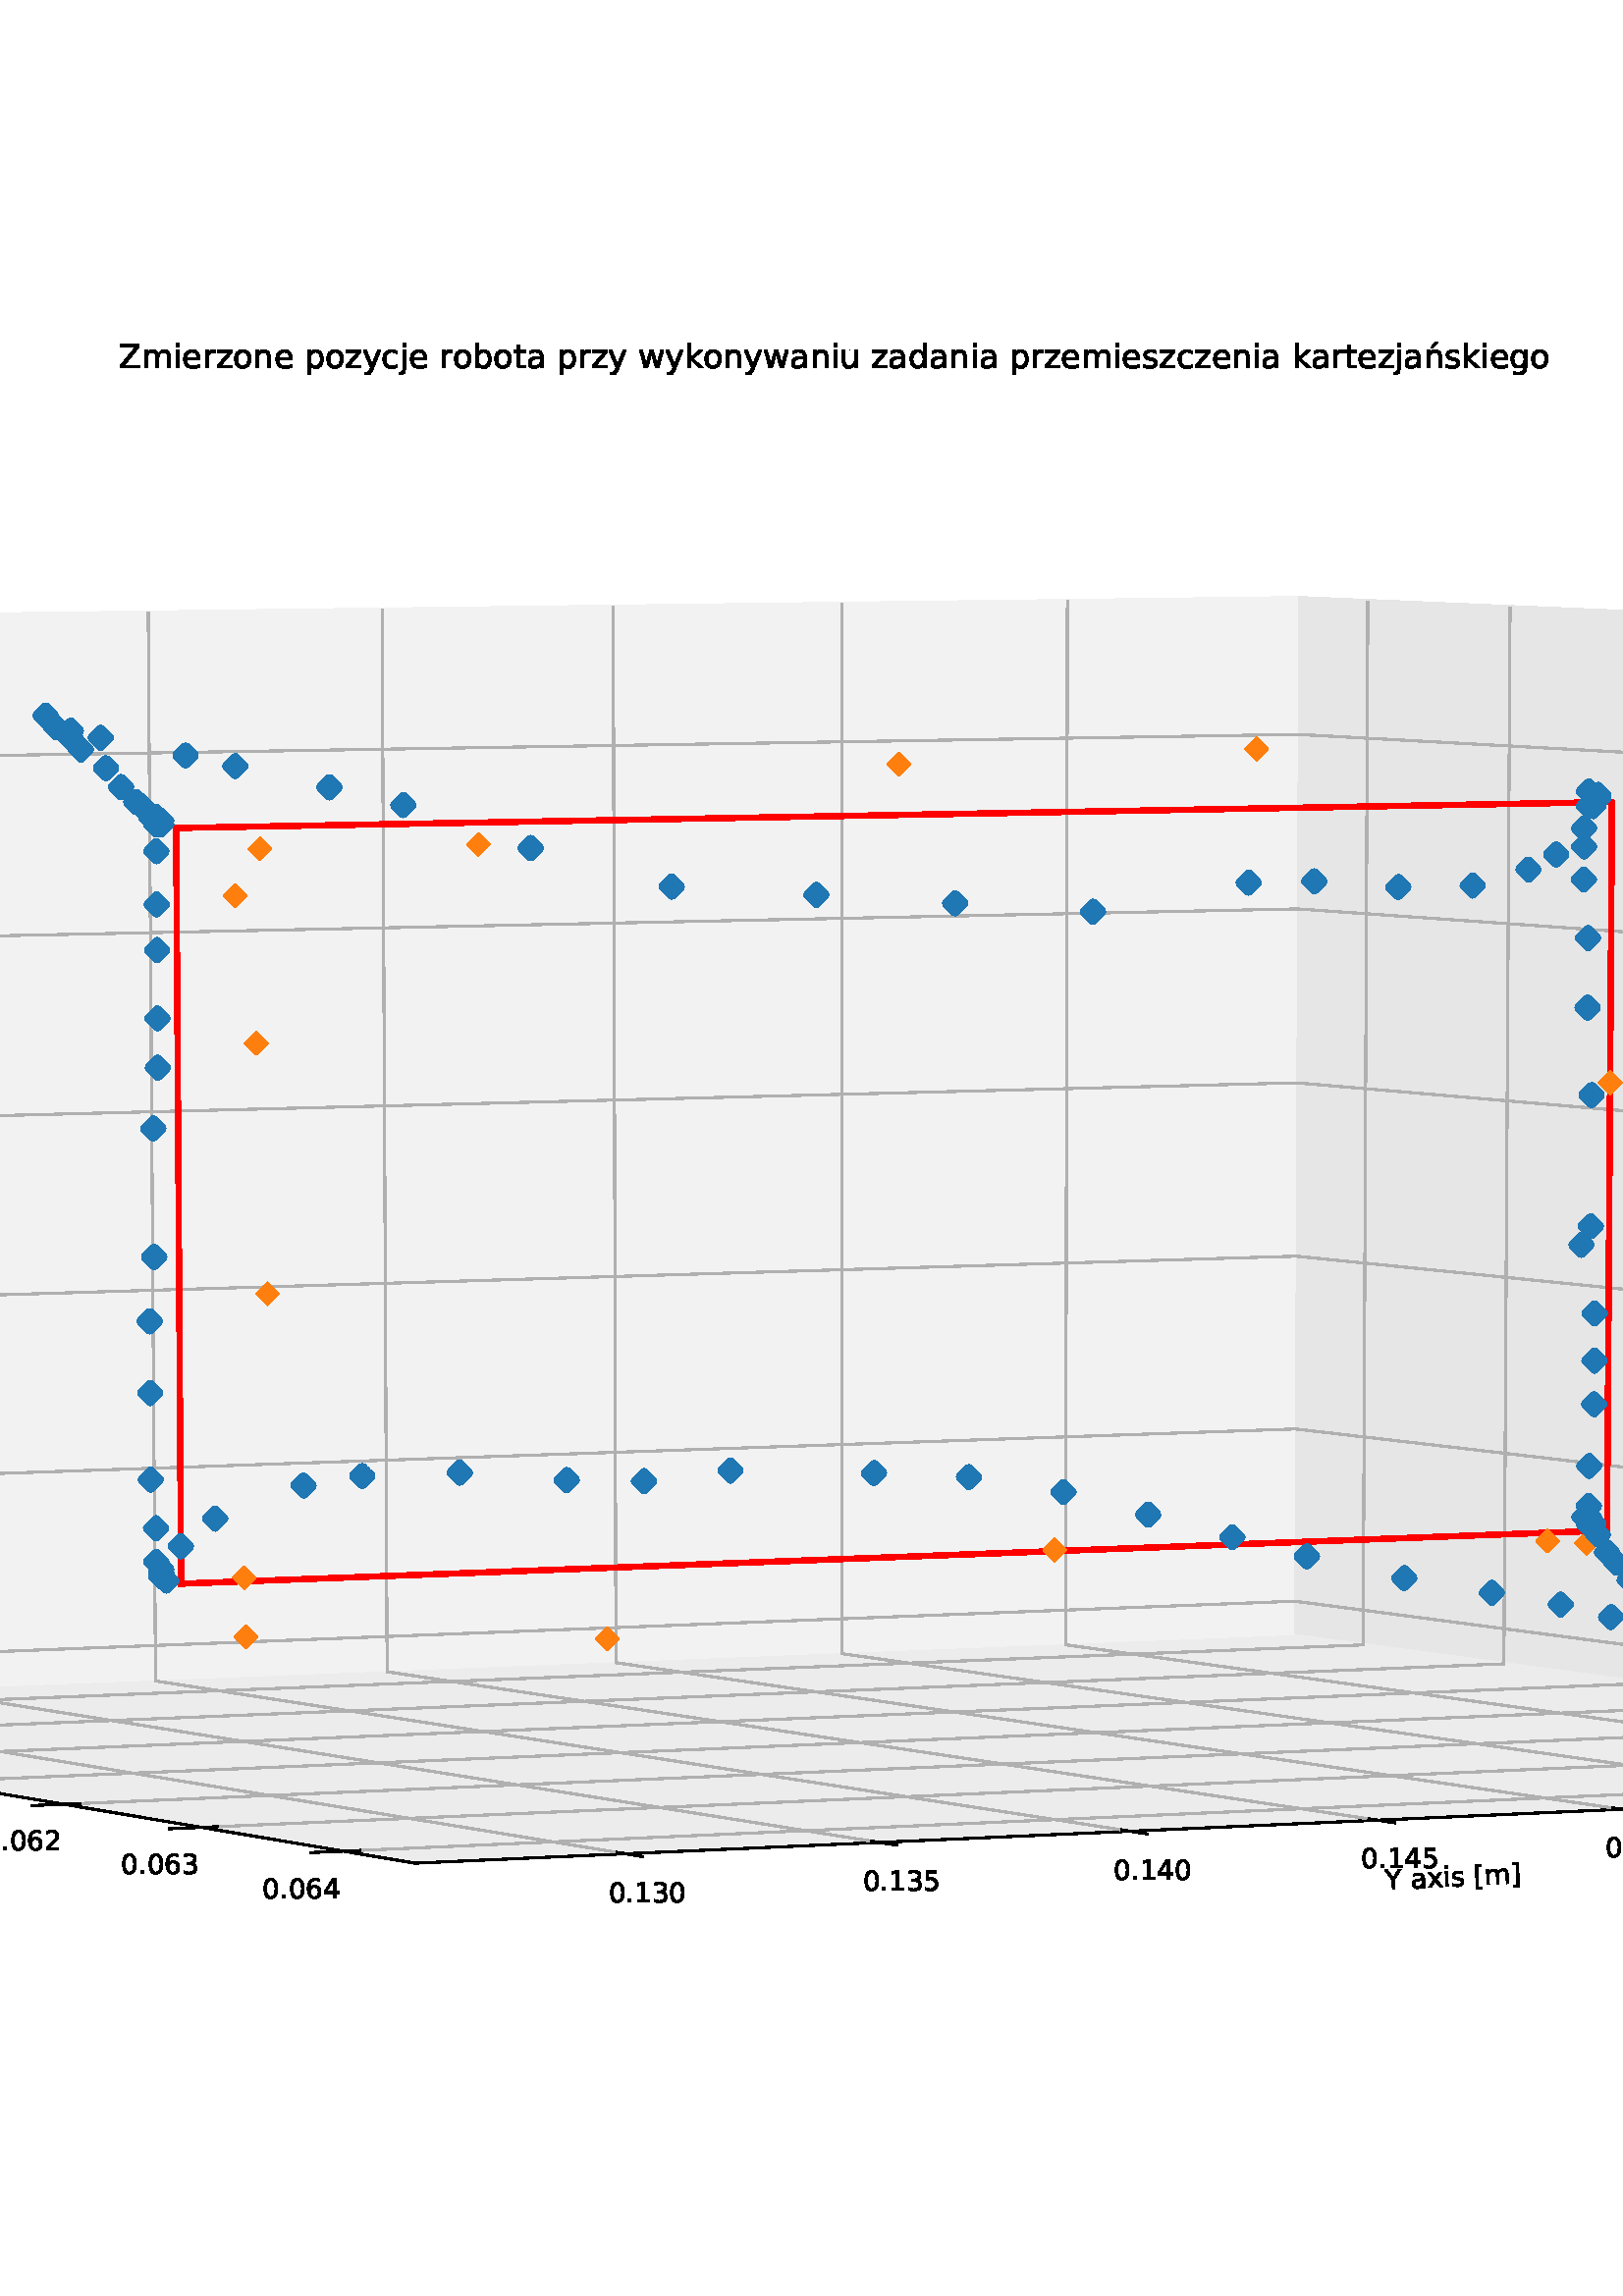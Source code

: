 %!PS-Adobe-3.0 EPSF-3.0
%%Orientation: portrait
%%BoundingBox: -385.2 32.76 997.2 759.24
%%EndComments
%%BeginProlog
/mpldict 8 dict def
mpldict begin
/m { moveto } bind def
/l { lineto } bind def
/r { rlineto } bind def
/c { curveto } bind def
/cl { closepath } bind def
/box {
m
1 index 0 r
0 exch r
neg 0 r
cl
} bind def
/clipbox {
box
clip
newpath
} bind def
%!PS-Adobe-3.0 Resource-Font
%%Copyright: Copyright (c) 2003 by Bitstream, Inc. All Rights Reserved. Copyright (c) 2006 by Tavmjong Bah. All Rights Reserved. DejaVu changes are in public domain 
25 dict begin
/_d{bind def}bind def
/_m{moveto}_d
/_l{lineto}_d
/_cl{closepath eofill}_d
/_c{curveto}_d
/_sc{7 -1 roll{setcachedevice}{pop pop pop pop pop pop}ifelse}_d
/_e{exec}_d
/FontName /DejaVuSans def
/PaintType 0 def
/FontMatrix[.001 0 0 .001 0 0]def
/FontBBox[-1021 -463 1793 1232]def
/FontType 3 def
/Encoding [ /space /period /zero /one /two /three /four /five /six /eight /nine /G /R /X /Y /Z /bracketleft /bracketright /a /b /c /d /e /g /i /j /k /l /m /n /o /p /r /s /t /u /w /x /y /z /acute /nacute ] def
/FontInfo 10 dict dup begin
/FamilyName (DejaVu Sans) def
/FullName (DejaVu Sans) def
/Notice (Copyright (c) 2003 by Bitstream, Inc. All Rights Reserved. Copyright (c) 2006 by Tavmjong Bah. All Rights Reserved. DejaVu changes are in public domain ) def
/Weight (Book) def
/Version (Version 2.35) def
/ItalicAngle 0.0 def
/isFixedPitch false def
/UnderlinePosition -130 def
/UnderlineThickness 90 def
end readonly def
/CharStrings 43 dict dup begin
/.notdef 0 def
/space{318 0 0 0 0 0 _sc
}_d
/period{318 0 107 0 210 124 _sc
107 124 _m
210 124 _l
210 0 _l
107 0 _l
107 124 _l
_cl}_d
/zero{636 0 66 -13 570 742 _sc
318 664 _m
267 664 229 639 203 589 _c
177 539 165 464 165 364 _c
165 264 177 189 203 139 _c
229 89 267 64 318 64 _c
369 64 407 89 433 139 _c
458 189 471 264 471 364 _c
471 464 458 539 433 589 _c
407 639 369 664 318 664 _c
318 742 _m
399 742 461 709 505 645 _c
548 580 570 486 570 364 _c
570 241 548 147 505 83 _c
461 19 399 -13 318 -13 _c
236 -13 173 19 130 83 _c
87 147 66 241 66 364 _c
66 486 87 580 130 645 _c
173 709 236 742 318 742 _c
_cl}_d
/one{636 0 110 0 544 729 _sc
124 83 _m
285 83 _l
285 639 _l
110 604 _l
110 694 _l
284 729 _l
383 729 _l
383 83 _l
544 83 _l
544 0 _l
124 0 _l
124 83 _l
_cl}_d
/two{{636 0 73 0 536 742 _sc
192 83 _m
536 83 _l
536 0 _l
73 0 _l
73 83 _l
110 121 161 173 226 239 _c
290 304 331 346 348 365 _c
380 400 402 430 414 455 _c
426 479 433 504 433 528 _c
433 566 419 598 392 622 _c
365 646 330 659 286 659 _c
255 659 222 653 188 643 _c
154 632 117 616 78 594 _c
78 694 _l
118 710 155 722 189 730 _c
223 738 255 742 284 742 _c
}_e{359 742 419 723 464 685 _c
509 647 532 597 532 534 _c
532 504 526 475 515 449 _c
504 422 484 390 454 354 _c
446 344 420 317 376 272 _c
332 227 271 164 192 83 _c
_cl}_e}_d
/three{{636 0 76 -13 556 742 _sc
406 393 _m
453 383 490 362 516 330 _c
542 298 556 258 556 212 _c
556 140 531 84 482 45 _c
432 6 362 -13 271 -13 _c
240 -13 208 -10 176 -4 _c
144 1 110 10 76 22 _c
76 117 _l
103 101 133 89 166 81 _c
198 73 232 69 268 69 _c
330 69 377 81 409 105 _c
441 129 458 165 458 212 _c
458 254 443 288 413 312 _c
383 336 341 349 287 349 _c
}_e{202 349 _l
202 430 _l
291 430 _l
339 430 376 439 402 459 _c
428 478 441 506 441 543 _c
441 580 427 609 401 629 _c
374 649 336 659 287 659 _c
260 659 231 656 200 650 _c
169 644 135 635 98 623 _c
98 711 _l
135 721 170 729 203 734 _c
235 739 266 742 296 742 _c
370 742 429 725 473 691 _c
517 657 539 611 539 553 _c
539 513 527 479 504 451 _c
481 423 448 403 406 393 _c
_cl}_e}_d
/four{636 0 49 0 580 729 _sc
378 643 _m
129 254 _l
378 254 _l
378 643 _l
352 729 _m
476 729 _l
476 254 _l
580 254 _l
580 172 _l
476 172 _l
476 0 _l
378 0 _l
378 172 _l
49 172 _l
49 267 _l
352 729 _l
_cl}_d
/five{{636 0 77 -13 549 729 _sc
108 729 _m
495 729 _l
495 646 _l
198 646 _l
198 467 _l
212 472 227 476 241 478 _c
255 480 270 482 284 482 _c
365 482 429 459 477 415 _c
525 370 549 310 549 234 _c
549 155 524 94 475 51 _c
426 8 357 -13 269 -13 _c
238 -13 207 -10 175 -6 _c
143 -1 111 6 77 17 _c
77 116 _l
106 100 136 88 168 80 _c
199 72 232 69 267 69 _c
}_e{323 69 368 83 401 113 _c
433 143 450 183 450 234 _c
450 284 433 324 401 354 _c
368 384 323 399 267 399 _c
241 399 214 396 188 390 _c
162 384 135 375 108 363 _c
108 729 _l
_cl}_e}_d
/six{{636 0 70 -13 573 742 _sc
330 404 _m
286 404 251 388 225 358 _c
199 328 186 286 186 234 _c
186 181 199 139 225 109 _c
251 79 286 64 330 64 _c
374 64 409 79 435 109 _c
461 139 474 181 474 234 _c
474 286 461 328 435 358 _c
409 388 374 404 330 404 _c
526 713 _m
526 623 _l
501 635 476 644 451 650 _c
425 656 400 659 376 659 _c
310 659 260 637 226 593 _c
}_e{192 549 172 482 168 394 _c
187 422 211 444 240 459 _c
269 474 301 482 336 482 _c
409 482 467 459 509 415 _c
551 371 573 310 573 234 _c
573 159 550 99 506 54 _c
462 9 403 -13 330 -13 _c
246 -13 181 19 137 83 _c
92 147 70 241 70 364 _c
70 479 97 571 152 639 _c
206 707 280 742 372 742 _c
396 742 421 739 447 735 _c
472 730 498 723 526 713 _c
_cl}_e}_d
/eight{{636 0 68 -13 568 742 _sc
318 346 _m
271 346 234 333 207 308 _c
180 283 167 249 167 205 _c
167 161 180 126 207 101 _c
234 76 271 64 318 64 _c
364 64 401 76 428 102 _c
455 127 469 161 469 205 _c
469 249 455 283 429 308 _c
402 333 365 346 318 346 _c
219 388 _m
177 398 144 418 120 447 _c
96 476 85 511 85 553 _c
85 611 105 657 147 691 _c
188 725 245 742 318 742 _c
}_e{390 742 447 725 489 691 _c
530 657 551 611 551 553 _c
551 511 539 476 515 447 _c
491 418 459 398 417 388 _c
464 377 501 355 528 323 _c
554 291 568 251 568 205 _c
568 134 546 80 503 43 _c
459 5 398 -13 318 -13 _c
237 -13 175 5 132 43 _c
89 80 68 134 68 205 _c
68 251 81 291 108 323 _c
134 355 171 377 219 388 _c
183 544 _m
183 506 194 476 218 455 _c
}_e{242 434 275 424 318 424 _c
360 424 393 434 417 455 _c
441 476 453 506 453 544 _c
453 582 441 611 417 632 _c
393 653 360 664 318 664 _c
275 664 242 653 218 632 _c
194 611 183 582 183 544 _c
_cl}_e}_d
/nine{{636 0 63 -13 566 742 _sc
110 15 _m
110 105 _l
134 93 159 84 185 78 _c
210 72 235 69 260 69 _c
324 69 374 90 408 134 _c
442 178 462 244 468 334 _c
448 306 424 284 396 269 _c
367 254 335 247 300 247 _c
226 247 168 269 126 313 _c
84 357 63 417 63 494 _c
63 568 85 628 129 674 _c
173 719 232 742 306 742 _c
390 742 455 709 499 645 _c
543 580 566 486 566 364 _c
}_e{566 248 538 157 484 89 _c
429 21 356 -13 264 -13 _c
239 -13 214 -10 189 -6 _c
163 -2 137 5 110 15 _c
306 324 _m
350 324 385 339 411 369 _c
437 399 450 441 450 494 _c
450 546 437 588 411 618 _c
385 648 350 664 306 664 _c
262 664 227 648 201 618 _c
175 588 162 546 162 494 _c
162 441 175 399 201 369 _c
227 339 262 324 306 324 _c
_cl}_e}_d
/G{{775 0 56 -13 693 742 _sc
595 104 _m
595 300 _l
434 300 _l
434 381 _l
693 381 _l
693 68 _l
655 40 613 20 567 7 _c
521 -6 472 -13 420 -13 _c
306 -13 216 20 152 86 _c
88 152 56 245 56 364 _c
56 482 88 575 152 642 _c
216 708 306 742 420 742 _c
467 742 512 736 555 724 _c
598 712 638 695 674 673 _c
674 568 _l
637 598 598 621 557 637 _c
516 653 473 661 428 661 _c
}_e{338 661 271 636 227 586 _c
182 536 160 462 160 364 _c
160 265 182 191 227 141 _c
271 91 338 67 428 67 _c
462 67 493 70 521 76 _c
549 82 573 91 595 104 _c
_cl}_e}_d
/R{{695 0 98 0 666 729 _sc
444 342 _m
465 334 486 319 506 296 _c
526 272 546 240 566 199 _c
666 0 _l
560 0 _l
467 187 _l
443 235 419 268 397 284 _c
374 300 343 308 304 308 _c
197 308 _l
197 0 _l
98 0 _l
98 729 _l
321 729 _l
404 729 466 711 507 677 _c
548 642 569 589 569 519 _c
569 473 558 434 537 404 _c
515 374 484 353 444 342 _c
197 648 _m
197 389 _l
321 389 _l
}_e{368 389 404 400 428 422 _c
452 444 465 476 465 519 _c
465 561 452 593 428 615 _c
404 637 368 648 321 648 _c
197 648 _l
_cl}_e}_d
/X{685 0 30 0 654 729 _sc
63 729 _m
169 729 _l
350 458 _l
532 729 _l
638 729 _l
404 379 _l
654 0 _l
548 0 _l
343 310 _l
136 0 _l
30 0 _l
290 389 _l
63 729 _l
_cl}_d
/Y{611 0 -1 0 613 729 _sc
-1 729 _m
104 729 _l
306 429 _l
507 729 _l
613 729 _l
355 347 _l
355 0 _l
256 0 _l
256 347 _l
-1 729 _l
_cl}_d
/Z{685 0 45 0 640 729 _sc
56 729 _m
629 729 _l
629 654 _l
168 83 _l
640 83 _l
640 0 _l
45 0 _l
45 75 _l
506 646 _l
56 646 _l
56 729 _l
_cl}_d
/bracketleft{390 0 86 -131 293 760 _sc
86 760 _m
293 760 _l
293 690 _l
176 690 _l
176 -61 _l
293 -61 _l
293 -131 _l
86 -131 _l
86 760 _l
_cl}_d
/bracketright{390 0 97 -131 304 760 _sc
304 760 _m
304 -131 _l
97 -131 _l
97 -61 _l
214 -61 _l
214 690 _l
97 690 _l
97 760 _l
304 760 _l
_cl}_d
/a{{613 0 60 -13 522 560 _sc
343 275 _m
270 275 220 266 192 250 _c
164 233 150 205 150 165 _c
150 133 160 107 181 89 _c
202 70 231 61 267 61 _c
317 61 357 78 387 114 _c
417 149 432 196 432 255 _c
432 275 _l
343 275 _l
522 312 _m
522 0 _l
432 0 _l
432 83 _l
411 49 385 25 355 10 _c
325 -5 287 -13 243 -13 _c
187 -13 142 2 109 33 _c
76 64 60 106 60 159 _c
}_e{60 220 80 266 122 298 _c
163 329 224 345 306 345 _c
432 345 _l
432 354 _l
432 395 418 427 391 450 _c
364 472 326 484 277 484 _c
245 484 215 480 185 472 _c
155 464 127 453 100 439 _c
100 522 _l
132 534 164 544 195 550 _c
226 556 256 560 286 560 _c
365 560 424 539 463 498 _c
502 457 522 395 522 312 _c
_cl}_e}_d
/b{{635 0 91 -13 580 760 _sc
487 273 _m
487 339 473 390 446 428 _c
418 466 381 485 334 485 _c
286 485 249 466 222 428 _c
194 390 181 339 181 273 _c
181 207 194 155 222 117 _c
249 79 286 61 334 61 _c
381 61 418 79 446 117 _c
473 155 487 207 487 273 _c
181 464 _m
199 496 223 520 252 536 _c
281 552 316 560 356 560 _c
422 560 476 533 518 481 _c
559 428 580 359 580 273 _c
}_e{580 187 559 117 518 65 _c
476 13 422 -13 356 -13 _c
316 -13 281 -5 252 10 _c
223 25 199 49 181 82 _c
181 0 _l
91 0 _l
91 760 _l
181 760 _l
181 464 _l
_cl}_e}_d
/c{{550 0 55 -13 488 560 _sc
488 526 _m
488 442 _l
462 456 437 466 411 473 _c
385 480 360 484 334 484 _c
276 484 230 465 198 428 _c
166 391 150 339 150 273 _c
150 206 166 154 198 117 _c
230 80 276 62 334 62 _c
360 62 385 65 411 72 _c
437 79 462 90 488 104 _c
488 21 _l
462 9 436 0 410 -5 _c
383 -10 354 -13 324 -13 _c
242 -13 176 12 128 64 _c
}_e{79 115 55 185 55 273 _c
55 362 79 432 128 483 _c
177 534 244 560 330 560 _c
358 560 385 557 411 551 _c
437 545 463 537 488 526 _c
_cl}_e}_d
/d{{635 0 55 -13 544 760 _sc
454 464 _m
454 760 _l
544 760 _l
544 0 _l
454 0 _l
454 82 _l
435 49 411 25 382 10 _c
353 -5 319 -13 279 -13 _c
213 -13 159 13 117 65 _c
75 117 55 187 55 273 _c
55 359 75 428 117 481 _c
159 533 213 560 279 560 _c
319 560 353 552 382 536 _c
411 520 435 496 454 464 _c
148 273 _m
148 207 161 155 188 117 _c
215 79 253 61 301 61 _c
}_e{348 61 385 79 413 117 _c
440 155 454 207 454 273 _c
454 339 440 390 413 428 _c
385 466 348 485 301 485 _c
253 485 215 466 188 428 _c
161 390 148 339 148 273 _c
_cl}_e}_d
/e{{615 0 55 -13 562 560 _sc
562 296 _m
562 252 _l
149 252 _l
153 190 171 142 205 110 _c
238 78 284 62 344 62 _c
378 62 412 66 444 74 _c
476 82 509 95 541 113 _c
541 28 _l
509 14 476 3 442 -3 _c
408 -9 373 -13 339 -13 _c
251 -13 182 12 131 62 _c
80 112 55 181 55 268 _c
55 357 79 428 127 481 _c
175 533 241 560 323 560 _c
397 560 455 536 498 489 _c
}_e{540 441 562 377 562 296 _c
472 322 _m
471 371 457 410 431 440 _c
404 469 368 484 324 484 _c
274 484 234 469 204 441 _c
174 413 156 373 152 322 _c
472 322 _l
_cl}_e}_d
/g{{635 0 55 -207 544 560 _sc
454 280 _m
454 344 440 395 414 431 _c
387 467 349 485 301 485 _c
253 485 215 467 188 431 _c
161 395 148 344 148 280 _c
148 215 161 165 188 129 _c
215 93 253 75 301 75 _c
349 75 387 93 414 129 _c
440 165 454 215 454 280 _c
544 68 _m
544 -24 523 -93 482 -139 _c
440 -184 377 -207 292 -207 _c
260 -207 231 -204 203 -200 _c
175 -195 147 -188 121 -178 _c
}_e{121 -91 _l
147 -105 173 -115 199 -122 _c
225 -129 251 -133 278 -133 _c
336 -133 380 -117 410 -87 _c
439 -56 454 -10 454 52 _c
454 96 _l
435 64 411 40 382 24 _c
353 8 319 0 279 0 _c
211 0 157 25 116 76 _c
75 127 55 195 55 280 _c
55 364 75 432 116 483 _c
157 534 211 560 279 560 _c
319 560 353 552 382 536 _c
411 520 435 496 454 464 _c
454 547 _l
544 547 _l
}_e{544 68 _l
_cl}_e}_d
/i{278 0 94 0 184 760 _sc
94 547 _m
184 547 _l
184 0 _l
94 0 _l
94 547 _l
94 760 _m
184 760 _l
184 646 _l
94 646 _l
94 760 _l
_cl}_d
/j{278 0 -17 -207 184 760 _sc
94 547 _m
184 547 _l
184 -9 _l
184 -78 170 -128 144 -160 _c
117 -191 74 -207 16 -207 _c
-17 -207 _l
-17 -131 _l
6 -131 _l
40 -131 63 -123 75 -107 _c
87 -91 94 -58 94 -9 _c
94 547 _l
94 760 _m
184 760 _l
184 646 _l
94 646 _l
94 760 _l
_cl}_d
/k{579 0 91 0 576 760 _sc
91 760 _m
181 760 _l
181 311 _l
449 547 _l
564 547 _l
274 291 _l
576 0 _l
459 0 _l
181 267 _l
181 0 _l
91 0 _l
91 760 _l
_cl}_d
/l{278 0 94 0 184 760 _sc
94 760 _m
184 760 _l
184 0 _l
94 0 _l
94 760 _l
_cl}_d
/m{{974 0 91 0 889 560 _sc
520 442 _m
542 482 569 511 600 531 _c
631 550 668 560 711 560 _c
767 560 811 540 842 500 _c
873 460 889 403 889 330 _c
889 0 _l
799 0 _l
799 327 _l
799 379 789 418 771 444 _c
752 469 724 482 686 482 _c
639 482 602 466 575 435 _c
548 404 535 362 535 309 _c
535 0 _l
445 0 _l
445 327 _l
445 379 435 418 417 444 _c
398 469 369 482 331 482 _c
}_e{285 482 248 466 221 435 _c
194 404 181 362 181 309 _c
181 0 _l
91 0 _l
91 547 _l
181 547 _l
181 462 _l
201 495 226 520 255 536 _c
283 552 317 560 357 560 _c
397 560 430 550 458 530 _c
486 510 506 480 520 442 _c
_cl}_e}_d
/n{634 0 91 0 549 560 _sc
549 330 _m
549 0 _l
459 0 _l
459 327 _l
459 379 448 417 428 443 _c
408 469 378 482 338 482 _c
289 482 251 466 223 435 _c
195 404 181 362 181 309 _c
181 0 _l
91 0 _l
91 547 _l
181 547 _l
181 462 _l
202 494 227 519 257 535 _c
286 551 320 560 358 560 _c
420 560 468 540 500 501 _c
532 462 549 405 549 330 _c
_cl}_d
/o{612 0 55 -13 557 560 _sc
306 484 _m
258 484 220 465 192 427 _c
164 389 150 338 150 273 _c
150 207 163 156 191 118 _c
219 80 257 62 306 62 _c
354 62 392 80 420 118 _c
448 156 462 207 462 273 _c
462 337 448 389 420 427 _c
392 465 354 484 306 484 _c
306 560 _m
384 560 445 534 490 484 _c
534 433 557 363 557 273 _c
557 183 534 113 490 63 _c
445 12 384 -13 306 -13 _c
227 -13 165 12 121 63 _c
77 113 55 183 55 273 _c
55 363 77 433 121 484 _c
165 534 227 560 306 560 _c
_cl}_d
/p{{635 0 91 -207 580 560 _sc
181 82 _m
181 -207 _l
91 -207 _l
91 547 _l
181 547 _l
181 464 _l
199 496 223 520 252 536 _c
281 552 316 560 356 560 _c
422 560 476 533 518 481 _c
559 428 580 359 580 273 _c
580 187 559 117 518 65 _c
476 13 422 -13 356 -13 _c
316 -13 281 -5 252 10 _c
223 25 199 49 181 82 _c
487 273 _m
487 339 473 390 446 428 _c
418 466 381 485 334 485 _c
}_e{286 485 249 466 222 428 _c
194 390 181 339 181 273 _c
181 207 194 155 222 117 _c
249 79 286 61 334 61 _c
381 61 418 79 446 117 _c
473 155 487 207 487 273 _c
_cl}_e}_d
/r{411 0 91 0 411 560 _sc
411 463 _m
401 469 390 473 378 476 _c
366 478 353 480 339 480 _c
288 480 249 463 222 430 _c
194 397 181 350 181 288 _c
181 0 _l
91 0 _l
91 547 _l
181 547 _l
181 462 _l
199 495 224 520 254 536 _c
284 552 321 560 365 560 _c
371 560 378 559 386 559 _c
393 558 401 557 411 555 _c
411 463 _l
_cl}_d
/s{{521 0 54 -13 472 560 _sc
443 531 _m
443 446 _l
417 458 391 468 364 475 _c
336 481 308 485 279 485 _c
234 485 200 478 178 464 _c
156 450 145 430 145 403 _c
145 382 153 366 169 354 _c
185 342 217 330 265 320 _c
296 313 _l
360 299 405 279 432 255 _c
458 230 472 195 472 151 _c
472 100 452 60 412 31 _c
372 1 316 -13 246 -13 _c
216 -13 186 -10 154 -5 _c
}_e{122 0 89 8 54 20 _c
54 113 _l
87 95 120 82 152 74 _c
184 65 216 61 248 61 _c
290 61 323 68 346 82 _c
368 96 380 117 380 144 _c
380 168 371 187 355 200 _c
339 213 303 226 247 238 _c
216 245 _l
160 257 119 275 95 299 _c
70 323 58 356 58 399 _c
58 450 76 490 112 518 _c
148 546 200 560 268 560 _c
301 560 332 557 362 552 _c
391 547 418 540 443 531 _c
}_e{_cl}_e}_d
/t{392 0 27 0 368 702 _sc
183 702 _m
183 547 _l
368 547 _l
368 477 _l
183 477 _l
183 180 _l
183 135 189 106 201 94 _c
213 81 238 75 276 75 _c
368 75 _l
368 0 _l
276 0 _l
206 0 158 13 132 39 _c
106 65 93 112 93 180 _c
93 477 _l
27 477 _l
27 547 _l
93 547 _l
93 702 _l
183 702 _l
_cl}_d
/u{634 0 85 -13 543 560 _sc
85 216 _m
85 547 _l
175 547 _l
175 219 _l
175 167 185 129 205 103 _c
225 77 255 64 296 64 _c
344 64 383 79 411 110 _c
439 141 453 183 453 237 _c
453 547 _l
543 547 _l
543 0 _l
453 0 _l
453 84 _l
431 50 405 26 377 10 _c
348 -5 315 -13 277 -13 _c
214 -13 166 6 134 45 _c
101 83 85 140 85 216 _c
311 560 _m
311 560 _l
_cl}_d
/w{818 0 42 0 776 547 _sc
42 547 _m
132 547 _l
244 120 _l
356 547 _l
462 547 _l
574 120 _l
686 547 _l
776 547 _l
633 0 _l
527 0 _l
409 448 _l
291 0 _l
185 0 _l
42 547 _l
_cl}_d
/x{592 0 29 0 559 547 _sc
549 547 _m
351 281 _l
559 0 _l
453 0 _l
294 215 _l
135 0 _l
29 0 _l
241 286 _l
47 547 _l
153 547 _l
298 352 _l
443 547 _l
549 547 _l
_cl}_d
/y{592 0 30 -207 562 547 _sc
322 -50 _m
296 -114 271 -157 247 -177 _c
223 -197 191 -207 151 -207 _c
79 -207 _l
79 -132 _l
132 -132 _l
156 -132 175 -126 189 -114 _c
203 -102 218 -75 235 -31 _c
251 9 _l
30 547 _l
125 547 _l
296 119 _l
467 547 _l
562 547 _l
322 -50 _l
_cl}_d
/z{525 0 43 0 482 547 _sc
55 547 _m
482 547 _l
482 465 _l
144 72 _l
482 72 _l
482 0 _l
43 0 _l
43 82 _l
381 475 _l
55 475 _l
55 547 _l
_cl}_d
/acute{500 0 181 616 415 800 _sc
318 800 _m
415 800 _l
256 616 _l
181 616 _l
318 800 _l
_cl}_d
/nacute{634 0 91 0 549 803 _sc
gsave 32 3 translate
false CharStrings /acute get exec
grestore false CharStrings /n get exec
}_d
end readonly def

/BuildGlyph
 {exch begin
 CharStrings exch
 2 copy known not{pop /.notdef}if
 true 3 1 roll get exec
 end}_d

/BuildChar {
 1 index /Encoding get exch get
 1 index /BuildGlyph get exec
}_d

FontName currentdict end definefont pop
end
%%EndProlog
mpldict begin
-385.2 32.76 translate
1382.4 726.48 0 0 clipbox
gsave
0 0 m
1382.4 0 l
1382.4 726.48 l
0 726.48 l
cl
1.000 setgray
fill
grestore
gsave
0 0 m
1382.4 0 l
1382.4 726.48 l
0 726.48 l
cl
1.000 setgray
fill
grestore
1.000 setlinewidth
0 setlinejoin
0 setlinecap
[] 0 setdash
0.950 setgray
gsave
197.328 183.057 m
859.917 209.402 l
861.379 590.028 l
192.097 581.612 l
gsave
fill
grestore
stroke
grestore
0.900 setgray
gsave
859.917 209.402 m
1244.821 157.593 l
1250.522 573.47 l
861.379 590.028 l
gsave
fill
grestore
stroke
grestore
0.925 setgray
gsave
197.328 183.057 m
537.359 125.976 l
1244.821 157.593 l
859.917 209.402 l
gsave
fill
grestore
stroke
grestore
0.800 setlinewidth
1 setlinejoin
2 setlinecap
[] 0 setdash
0.000 setgray
gsave
197.328 183.057 m
537.359 125.976 l
stroke
grestore
/DejaVuSans findfont
10.000 scalefont
setfont
gsave
301.294 137.141 translate
350.471 rotate
0.0 0.0 m /X glyphshow
6.851 0.0 m /space glyphshow
10.029 0.0 m /a glyphshow
16.157 0.0 m /x glyphshow
22.075 0.0 m /i glyphshow
24.854 0.0 m /s glyphshow
30.063 0.0 m /space glyphshow
33.242 0.0 m /bracketleft glyphshow
37.144 0.0 m /m glyphshow
46.885 0.0 m /bracketright glyphshow
grestore
0 setlinecap
0.690 setgray
gsave
219.392 179.353 m
884.996 206.027 l
886.712 588.95 l
stroke
grestore
gsave
264.85 171.722 m
936.621 199.078 l
938.871 586.731 l
stroke
grestore
gsave
311.507 163.89 m
989.543 191.954 l
992.353 584.455 l
stroke
grestore
gsave
359.409 155.848 m
1043.811 184.649 l
1047.21 582.121 l
stroke
grestore
gsave
408.609 147.589 m
1099.479 177.156 l
1103.496 579.726 l
stroke
grestore
gsave
459.158 139.104 m
1156.6 169.468 l
1161.267 577.268 l
stroke
grestore
gsave
511.114 130.382 m
1215.232 161.576 l
1220.582 574.744 l
stroke
grestore
2 setlinecap
0.000 setgray
gsave
224.968 179.577 m
208.226 178.906 l
stroke
grestore
gsave
190.571 162.854 translate
0.0 rotate
0.0 0.0 m /zero glyphshow
6.362 0.0 m /period glyphshow
9.541 0.0 m /zero glyphshow
15.903 0.0 m /five glyphshow
22.266 0.0 m /eight glyphshow
grestore
gsave
270.481 171.951 m
253.575 171.263 l
stroke
grestore
gsave
235.876 155.101 translate
0.0 rotate
0.0 0.0 m /zero glyphshow
6.362 0.0 m /period glyphshow
9.541 0.0 m /zero glyphshow
15.903 0.0 m /five glyphshow
22.266 0.0 m /nine glyphshow
grestore
gsave
317.194 164.125 m
300.119 163.418 l
stroke
grestore
gsave
282.377 147.143 translate
0.0 rotate
0.0 0.0 m /zero glyphshow
6.362 0.0 m /period glyphshow
9.541 0.0 m /zero glyphshow
15.903 0.0 m /six glyphshow
22.266 0.0 m /zero glyphshow
grestore
gsave
365.153 156.09 m
347.907 155.364 l
stroke
grestore
gsave
330.121 138.973 translate
0.0 rotate
0.0 0.0 m /zero glyphshow
6.362 0.0 m /period glyphshow
9.541 0.0 m /zero glyphshow
15.903 0.0 m /six glyphshow
22.266 0.0 m /one glyphshow
grestore
gsave
414.411 147.838 m
396.99 147.092 l
stroke
grestore
gsave
379.158 130.582 translate
0.0 rotate
0.0 0.0 m /zero glyphshow
6.362 0.0 m /period glyphshow
9.541 0.0 m /zero glyphshow
15.903 0.0 m /six glyphshow
22.266 0.0 m /two glyphshow
grestore
gsave
465.019 139.359 m
447.421 138.593 l
stroke
grestore
gsave
429.542 121.96 translate
0.0 rotate
0.0 0.0 m /zero glyphshow
6.362 0.0 m /period glyphshow
9.541 0.0 m /zero glyphshow
15.903 0.0 m /six glyphshow
22.266 0.0 m /three glyphshow
grestore
gsave
517.035 130.644 m
499.257 129.857 l
stroke
grestore
gsave
481.329 113.097 translate
0.0 rotate
0.0 0.0 m /zero glyphshow
6.362 0.0 m /period glyphshow
9.541 0.0 m /zero glyphshow
15.903 0.0 m /six glyphshow
22.266 0.0 m /four glyphshow
grestore
gsave
1244.821 157.593 m
537.359 125.976 l
stroke
grestore
gsave
893.264 116.318 translate
2.559 rotate
0.0 0.0 m /Y glyphshow
6.108 0.0 m /space glyphshow
9.287 0.0 m /a glyphshow
15.415 0.0 m /x glyphshow
21.333 0.0 m /i glyphshow
24.111 0.0 m /s glyphshow
29.321 0.0 m /space glyphshow
32.5 0.0 m /bracketleft glyphshow
36.401 0.0 m /m glyphshow
46.143 0.0 m /bracketright glyphshow
grestore
0 setlinecap
0.690 setgray
gsave
264.922 582.528 m
269.396 185.922 l
614.61 129.429 l
stroke
grestore
gsave
352.761 583.632 m
356.331 189.379 l
707.7 133.589 l
stroke
grestore
gsave
439.55 584.724 m
442.236 192.795 l
799.58 137.695 l
stroke
grestore
gsave
525.306 585.802 m
527.129 196.17 l
890.276 141.748 l
stroke
grestore
gsave
610.048 586.868 m
611.029 199.506 l
979.808 145.749 l
stroke
grestore
gsave
693.795 587.921 m
693.952 202.803 l
1068.201 149.7 l
stroke
grestore
gsave
776.562 588.962 m
775.915 206.062 l
1155.475 153.6 l
stroke
grestore
2 setlinecap
0.000 setgray
gsave
611.582 129.924 m
620.681 128.435 l
stroke
grestore
gsave
608.267 111.509 translate
0.0 rotate
0.0 0.0 m /zero glyphshow
6.362 0.0 m /period glyphshow
9.541 0.0 m /one glyphshow
15.903 0.0 m /three glyphshow
22.266 0.0 m /zero glyphshow
grestore
gsave
704.619 134.078 m
713.875 132.608 l
stroke
grestore
gsave
701.472 115.744 translate
0.0 rotate
0.0 0.0 m /zero glyphshow
6.362 0.0 m /period glyphshow
9.541 0.0 m /one glyphshow
15.903 0.0 m /three glyphshow
22.266 0.0 m /five glyphshow
grestore
gsave
796.449 138.178 m
805.857 136.727 l
stroke
grestore
gsave
793.464 119.924 translate
0.0 rotate
0.0 0.0 m /zero glyphshow
6.362 0.0 m /period glyphshow
9.541 0.0 m /one glyphshow
15.903 0.0 m /four glyphshow
22.266 0.0 m /zero glyphshow
grestore
gsave
887.096 142.225 m
896.651 140.793 l
stroke
grestore
gsave
884.267 124.051 translate
0.0 rotate
0.0 0.0 m /zero glyphshow
6.362 0.0 m /period glyphshow
9.541 0.0 m /one glyphshow
15.903 0.0 m /four glyphshow
22.266 0.0 m /five glyphshow
grestore
gsave
976.581 146.22 m
986.279 144.806 l
stroke
grestore
gsave
973.905 128.124 translate
0.0 rotate
0.0 0.0 m /zero glyphshow
6.362 0.0 m /period glyphshow
9.541 0.0 m /one glyphshow
15.903 0.0 m /five glyphshow
22.266 0.0 m /zero glyphshow
grestore
gsave
1064.927 150.164 m
1074.763 148.769 l
stroke
grestore
gsave
1062.399 132.145 translate
0.0 rotate
0.0 0.0 m /zero glyphshow
6.362 0.0 m /period glyphshow
9.541 0.0 m /one glyphshow
15.903 0.0 m /five glyphshow
22.266 0.0 m /five glyphshow
grestore
gsave
1152.156 154.059 m
1162.126 152.681 l
stroke
grestore
gsave
1149.771 136.115 translate
0.0 rotate
0.0 0.0 m /zero glyphshow
6.362 0.0 m /period glyphshow
9.541 0.0 m /one glyphshow
15.903 0.0 m /six glyphshow
22.266 0.0 m /zero glyphshow
grestore
gsave
1244.821 157.593 m
1250.522 573.47 l
stroke
grestore
gsave
1300.201 338.167 translate
89.215 rotate
0.0 0.0 m /Z glyphshow
6.851 0.0 m /space glyphshow
10.029 0.0 m /a glyphshow
16.157 0.0 m /x glyphshow
22.075 0.0 m /i glyphshow
24.854 0.0 m /s glyphshow
30.063 0.0 m /space glyphshow
33.242 0.0 m /bracketleft glyphshow
37.144 0.0 m /m glyphshow
46.885 0.0 m /bracketright glyphshow
grestore
0 setlinecap
0.690 setgray
gsave
1245.01 171.4 m
859.966 222.05 l
197.154 196.295 l
stroke
grestore
gsave
1245.955 240.367 m
860.209 285.216 l
196.287 262.412 l
stroke
grestore
gsave
1246.904 309.579 m
860.452 348.585 l
195.416 328.753 l
stroke
grestore
gsave
1247.856 379.035 m
860.696 412.161 l
194.542 395.32 l
stroke
grestore
gsave
1248.812 448.739 m
860.941 475.943 l
193.665 462.114 l
stroke
grestore
gsave
1249.771 518.691 m
861.187 539.932 l
192.785 529.135 l
stroke
grestore
2 setlinecap
0.000 setgray
gsave
1241.645 171.843 m
1251.754 170.513 l
stroke
grestore
gsave
1253.619 163.262 translate
0.0 rotate
0.0 0.0 m /zero glyphshow
6.362 0.0 m /period glyphshow
9.541 0.0 m /three glyphshow
15.903 0.0 m /one glyphshow
22.266 0.0 m /five glyphshow
grestore
gsave
1242.584 240.759 m
1252.713 239.582 l
stroke
grestore
gsave
1254.606 232.291 translate
0.0 rotate
0.0 0.0 m /zero glyphshow
6.362 0.0 m /period glyphshow
9.541 0.0 m /three glyphshow
15.903 0.0 m /two glyphshow
22.266 0.0 m /zero glyphshow
grestore
gsave
1243.526 309.92 m
1253.675 308.895 l
stroke
grestore
gsave
1255.596 301.565 translate
0.0 rotate
0.0 0.0 m /zero glyphshow
6.362 0.0 m /period glyphshow
9.541 0.0 m /three glyphshow
15.903 0.0 m /two glyphshow
22.266 0.0 m /five glyphshow
grestore
gsave
1244.472 379.325 m
1254.641 378.455 l
stroke
grestore
gsave
1256.59 371.085 translate
0.0 rotate
0.0 0.0 m /zero glyphshow
6.362 0.0 m /period glyphshow
9.541 0.0 m /three glyphshow
15.903 0.0 m /three glyphshow
22.266 0.0 m /zero glyphshow
grestore
gsave
1245.42 448.977 m
1255.61 448.262 l
stroke
grestore
gsave
1257.588 440.853 translate
0.0 rotate
0.0 0.0 m /zero glyphshow
6.362 0.0 m /period glyphshow
9.541 0.0 m /three glyphshow
15.903 0.0 m /three glyphshow
22.266 0.0 m /five glyphshow
grestore
gsave
1246.373 518.876 m
1256.582 518.318 l
stroke
grestore
gsave
1258.588 510.868 translate
0.0 rotate
0.0 0.0 m /zero glyphshow
6.362 0.0 m /period glyphshow
9.541 0.0 m /three glyphshow
15.903 0.0 m /four glyphshow
22.266 0.0 m /zero glyphshow
grestore
2.000 setlinewidth
1.000 0.000 0.000 setrgbcolor
gsave
1382 726.5 0 0 clipbox
451.609 228.468 m
630.206 235.132 l
804.43 241.632 l
974.439 247.976 l
974.439 247.976 l
974.979 327.74 l
975.611 421.211 l
976.246 515.129 l
976.246 515.129 l
856.874 512.972 l
717.91 510.46 l
594.035 508.221 l
449.778 505.614 l
449.778 505.614 l
450.422 408.167 l
451.063 311.201 l
451.609 228.468 l
stroke
grestore
/p0_0 {
newpath
translate
-2.236 -2.236 m
2.236 2.236 l
-2.236 2.236 m
2.236 -2.236 l

} bind def
6.000 setlinewidth
0 setlinecap
1.000 0.498 0.055 setrgbcolor
gsave
1382 726.5 0 0 clipbox
475.391 209.016 p0_0
gsave
fill
grestore
stroke
grestore
gsave
1382 726.5 0 0 clipbox
607.822 208.355 p0_0
gsave
fill
grestore
stroke
grestore
gsave
1382 726.5 0 0 clipbox
771.987 240.837 p0_0
gsave
fill
grestore
stroke
grestore
gsave
1382 726.5 0 0 clipbox
966.946 243.293 p0_0
gsave
fill
grestore
stroke
grestore
gsave
1382 726.5 0 0 clipbox
952.599 244.132 p0_0
gsave
fill
grestore
stroke
grestore
gsave
1382 726.5 0 0 clipbox
1000.29 316.258 p0_0
gsave
fill
grestore
stroke
grestore
gsave
1382 726.5 0 0 clipbox
975.579 412.172 p0_0
gsave
fill
grestore
stroke
grestore
gsave
1382 726.5 0 0 clipbox
986.387 516.213 p0_0
gsave
fill
grestore
stroke
grestore
gsave
1382 726.5 0 0 clipbox
1004.52 493.954 p0_0
gsave
fill
grestore
stroke
grestore
gsave
1382 726.5 0 0 clipbox
845.956 534.635 p0_0
gsave
fill
grestore
stroke
grestore
gsave
1382 726.5 0 0 clipbox
714.783 528.968 p0_0
gsave
fill
grestore
stroke
grestore
gsave
1382 726.5 0 0 clipbox
560.655 499.621 p0_0
gsave
fill
grestore
stroke
grestore
gsave
1382 726.5 0 0 clipbox
480.51 497.949 p0_0
gsave
fill
grestore
stroke
grestore
gsave
1382 726.5 0 0 clipbox
471.4 480.806 p0_0
gsave
fill
grestore
stroke
grestore
gsave
1382 726.5 0 0 clipbox
479.192 426.675 p0_0
gsave
fill
grestore
stroke
grestore
gsave
1382 726.5 0 0 clipbox
483.304 334.79 p0_0
gsave
fill
grestore
stroke
grestore
gsave
1382 726.5 0 0 clipbox
474.776 230.628 p0_0
gsave
fill
grestore
stroke
grestore
0.000 setgray
/DejaVuSans findfont
12.000 scalefont
setfont
gsave
428.669 674.362 translate
0.0 rotate
0.0 0.0 m /Z glyphshow
8.221 0.0 m /m glyphshow
19.91 0.0 m /i glyphshow
23.244 0.0 m /e glyphshow
30.627 0.0 m /r glyphshow
35.561 0.0 m /z glyphshow
41.859 0.0 m /o glyphshow
49.201 0.0 m /n glyphshow
56.807 0.0 m /e glyphshow
64.189 0.0 m /space glyphshow
68.004 0.0 m /p glyphshow
75.621 0.0 m /o glyphshow
82.963 0.0 m /z glyphshow
89.262 0.0 m /y glyphshow
96.363 0.0 m /c glyphshow
102.961 0.0 m /j glyphshow
106.295 0.0 m /e glyphshow
113.678 0.0 m /space glyphshow
117.492 0.0 m /r glyphshow
122.426 0.0 m /o glyphshow
129.768 0.0 m /b glyphshow
137.385 0.0 m /o glyphshow
144.727 0.0 m /t glyphshow
149.432 0.0 m /a glyphshow
156.785 0.0 m /space glyphshow
160.6 0.0 m /p glyphshow
168.217 0.0 m /r glyphshow
173.15 0.0 m /z glyphshow
179.449 0.0 m /y glyphshow
186.551 0.0 m /space glyphshow
190.365 0.0 m /w glyphshow
200.18 0.0 m /y glyphshow
207.281 0.0 m /k glyphshow
214.23 0.0 m /o glyphshow
221.572 0.0 m /n glyphshow
229.178 0.0 m /y glyphshow
236.279 0.0 m /w glyphshow
246.094 0.0 m /a glyphshow
253.447 0.0 m /n glyphshow
261.053 0.0 m /i glyphshow
264.387 0.0 m /u glyphshow
271.992 0.0 m /space glyphshow
275.807 0.0 m /z glyphshow
282.105 0.0 m /a glyphshow
289.459 0.0 m /d glyphshow
297.076 0.0 m /a glyphshow
304.43 0.0 m /n glyphshow
312.035 0.0 m /i glyphshow
315.369 0.0 m /a glyphshow
322.723 0.0 m /space glyphshow
326.537 0.0 m /p glyphshow
334.154 0.0 m /r glyphshow
339.088 0.0 m /z glyphshow
345.387 0.0 m /e glyphshow
352.77 0.0 m /m glyphshow
364.459 0.0 m /i glyphshow
367.793 0.0 m /e glyphshow
375.176 0.0 m /s glyphshow
381.428 0.0 m /z glyphshow
387.727 0.0 m /c glyphshow
394.324 0.0 m /z glyphshow
400.623 0.0 m /e glyphshow
408.006 0.0 m /n glyphshow
415.611 0.0 m /i glyphshow
418.945 0.0 m /a glyphshow
426.299 0.0 m /space glyphshow
430.113 0.0 m /k glyphshow
437.062 0.0 m /a glyphshow
444.416 0.0 m /r glyphshow
449.35 0.0 m /t glyphshow
454.055 0.0 m /e glyphshow
461.438 0.0 m /z glyphshow
467.736 0.0 m /j glyphshow
471.07 0.0 m /a glyphshow
478.424 0.0 m /nacute glyphshow
486.029 0.0 m /s glyphshow
492.281 0.0 m /k glyphshow
499.23 0.0 m /i glyphshow
502.564 0.0 m /e glyphshow
509.947 0.0 m /g glyphshow
517.564 0.0 m /o glyphshow
grestore
/p1_0 {
newpath
translate
-0 -3.162 m
3.162 0 l
0 3.162 l
-3.162 0 l
cl

} bind def
3.000 setlinewidth
0.122 0.467 0.706 setrgbcolor
gsave
1382 726.5 0 0 clipbox
444.353 230.952 p1_0
gsave
fill
grestore
stroke
grestore
gsave
1382 726.5 0 0 clipbox
967.735 250.38 p1_0
gsave
fill
grestore
stroke
grestore
gsave
1382 726.5 0 0 clipbox
965.039 352.766 p1_0
gsave
fill
grestore
stroke
grestore
gsave
1382 726.5 0 0 clipbox
969.497 517.698 p1_0
gsave
fill
grestore
stroke
grestore
gsave
1382 726.5 0 0 clipbox
442.47 508.275 p1_0
gsave
fill
grestore
stroke
grestore
gsave
1382 726.5 0 0 clipbox
441.417 395.44 p1_0
gsave
fill
grestore
stroke
grestore
gsave
1382 726.5 0 0 clipbox
444.353 230.952 p1_0
gsave
fill
grestore
stroke
grestore
gsave
1382 726.5 0 0 clipbox
444.335 233.706 p1_0
gsave
fill
grestore
stroke
grestore
gsave
1382 726.5 0 0 clipbox
451.518 242.233 p1_0
gsave
fill
grestore
stroke
grestore
gsave
1382 726.5 0 0 clipbox
464.11 252.325 p1_0
gsave
fill
grestore
stroke
grestore
gsave
1382 726.5 0 0 clipbox
496.49 264.473 p1_0
gsave
fill
grestore
stroke
grestore
gsave
1382 726.5 0 0 clipbox
518.029 267.97 p1_0
gsave
fill
grestore
stroke
grestore
gsave
1382 726.5 0 0 clipbox
553.808 269.213 p1_0
gsave
fill
grestore
stroke
grestore
gsave
1382 726.5 0 0 clipbox
592.971 266.477 p1_0
gsave
fill
grestore
stroke
grestore
gsave
1382 726.5 0 0 clipbox
621.311 266.107 p1_0
gsave
fill
grestore
stroke
grestore
gsave
1382 726.5 0 0 clipbox
653.05 269.94 p1_0
gsave
fill
grestore
stroke
grestore
gsave
1382 726.5 0 0 clipbox
705.646 269.068 p1_0
gsave
fill
grestore
stroke
grestore
gsave
1382 726.5 0 0 clipbox
740.489 267.59 p1_0
gsave
fill
grestore
stroke
grestore
gsave
1382 726.5 0 0 clipbox
775.149 262.078 p1_0
gsave
fill
grestore
stroke
grestore
gsave
1382 726.5 0 0 clipbox
806.18 253.783 p1_0
gsave
fill
grestore
stroke
grestore
gsave
1382 726.5 0 0 clipbox
837.06 245.529 p1_0
gsave
fill
grestore
stroke
grestore
gsave
1382 726.5 0 0 clipbox
864.384 238.523 p1_0
gsave
fill
grestore
stroke
grestore
gsave
1382 726.5 0 0 clipbox
900.073 230.538 p1_0
gsave
fill
grestore
stroke
grestore
gsave
1382 726.5 0 0 clipbox
932.203 225.125 p1_0
gsave
fill
grestore
stroke
grestore
gsave
1382 726.5 0 0 clipbox
957.455 220.8 p1_0
gsave
fill
grestore
stroke
grestore
gsave
1382 726.5 0 0 clipbox
975.902 216.227 p1_0
gsave
fill
grestore
stroke
grestore
gsave
1382 726.5 0 0 clipbox
989.273 211.466 p1_0
gsave
fill
grestore
stroke
grestore
gsave
1382 726.5 0 0 clipbox
995.938 207.768 p1_0
gsave
fill
grestore
stroke
grestore
gsave
1382 726.5 0 0 clipbox
995.938 207.768 p1_0
gsave
fill
grestore
stroke
grestore
gsave
1382 726.5 0 0 clipbox
992.631 212.923 p1_0
gsave
fill
grestore
stroke
grestore
gsave
1382 726.5 0 0 clipbox
987.665 220.662 p1_0
gsave
fill
grestore
stroke
grestore
gsave
1382 726.5 0 0 clipbox
982.702 229.735 p1_0
gsave
fill
grestore
stroke
grestore
gsave
1382 726.5 0 0 clipbox
977.716 236.167 p1_0
gsave
fill
grestore
stroke
grestore
gsave
1382 726.5 0 0 clipbox
974.385 240.017 p1_0
gsave
fill
grestore
stroke
grestore
gsave
1382 726.5 0 0 clipbox
971.07 246.523 p1_0
gsave
fill
grestore
stroke
grestore
gsave
1382 726.5 0 0 clipbox
969.416 250.442 p1_0
gsave
fill
grestore
stroke
grestore
gsave
1382 726.5 0 0 clipbox
967.744 251.707 p1_0
gsave
fill
grestore
stroke
grestore
gsave
1382 726.5 0 0 clipbox
967.744 251.707 p1_0
gsave
fill
grestore
stroke
grestore
gsave
1382 726.5 0 0 clipbox
966.071 252.973 p1_0
gsave
fill
grestore
stroke
grestore
gsave
1382 726.5 0 0 clipbox
966.071 252.973 p1_0
gsave
fill
grestore
stroke
grestore
gsave
1382 726.5 0 0 clipbox
966.071 252.973 p1_0
gsave
fill
grestore
stroke
grestore
gsave
1382 726.5 0 0 clipbox
967.753 253.035 p1_0
gsave
fill
grestore
stroke
grestore
gsave
1382 726.5 0 0 clipbox
967.744 251.707 p1_0
gsave
fill
grestore
stroke
grestore
gsave
1382 726.5 0 0 clipbox
967.744 251.707 p1_0
gsave
fill
grestore
stroke
grestore
gsave
1382 726.5 0 0 clipbox
967.744 251.707 p1_0
gsave
fill
grestore
stroke
grestore
gsave
1382 726.5 0 0 clipbox
967.744 251.707 p1_0
gsave
fill
grestore
stroke
grestore
gsave
1382 726.5 0 0 clipbox
967.735 250.38 p1_0
gsave
fill
grestore
stroke
grestore
gsave
1382 726.5 0 0 clipbox
967.735 250.38 p1_0
gsave
fill
grestore
stroke
grestore
gsave
1382 726.5 0 0 clipbox
967.735 250.38 p1_0
gsave
fill
grestore
stroke
grestore
gsave
1382 726.5 0 0 clipbox
967.735 250.38 p1_0
gsave
fill
grestore
stroke
grestore
gsave
1382 726.5 0 0 clipbox
967.735 250.38 p1_0
gsave
fill
grestore
stroke
grestore
gsave
1382 726.5 0 0 clipbox
967.735 250.38 p1_0
gsave
fill
grestore
stroke
grestore
gsave
1382 726.5 0 0 clipbox
967.735 250.38 p1_0
gsave
fill
grestore
stroke
grestore
gsave
1382 726.5 0 0 clipbox
967.735 250.38 p1_0
gsave
fill
grestore
stroke
grestore
gsave
1382 726.5 0 0 clipbox
967.735 250.38 p1_0
gsave
fill
grestore
stroke
grestore
gsave
1382 726.5 0 0 clipbox
967.735 250.38 p1_0
gsave
fill
grestore
stroke
grestore
gsave
1382 726.5 0 0 clipbox
967.735 250.38 p1_0
gsave
fill
grestore
stroke
grestore
gsave
1382 726.5 0 0 clipbox
967.735 250.38 p1_0
gsave
fill
grestore
stroke
grestore
gsave
1382 726.5 0 0 clipbox
967.735 250.38 p1_0
gsave
fill
grestore
stroke
grestore
gsave
1382 726.5 0 0 clipbox
967.735 250.38 p1_0
gsave
fill
grestore
stroke
grestore
gsave
1382 726.5 0 0 clipbox
967.735 250.38 p1_0
gsave
fill
grestore
stroke
grestore
gsave
1382 726.5 0 0 clipbox
967.735 250.38 p1_0
gsave
fill
grestore
stroke
grestore
gsave
1382 726.5 0 0 clipbox
967.735 250.38 p1_0
gsave
fill
grestore
stroke
grestore
gsave
1382 726.5 0 0 clipbox
967.735 250.38 p1_0
gsave
fill
grestore
stroke
grestore
gsave
1382 726.5 0 0 clipbox
967.735 250.38 p1_0
gsave
fill
grestore
stroke
grestore
gsave
1382 726.5 0 0 clipbox
967.735 250.38 p1_0
gsave
fill
grestore
stroke
grestore
gsave
1382 726.5 0 0 clipbox
967.735 250.38 p1_0
gsave
fill
grestore
stroke
grestore
gsave
1382 726.5 0 0 clipbox
967.735 250.38 p1_0
gsave
fill
grestore
stroke
grestore
gsave
1382 726.5 0 0 clipbox
967.735 250.38 p1_0
gsave
fill
grestore
stroke
grestore
gsave
1382 726.5 0 0 clipbox
967.735 250.38 p1_0
gsave
fill
grestore
stroke
grestore
gsave
1382 726.5 0 0 clipbox
967.744 251.707 p1_0
gsave
fill
grestore
stroke
grestore
gsave
1382 726.5 0 0 clipbox
967.779 257.018 p1_0
gsave
fill
grestore
stroke
grestore
gsave
1382 726.5 0 0 clipbox
967.875 271.632 p1_0
gsave
fill
grestore
stroke
grestore
gsave
1382 726.5 0 0 clipbox
969.707 294.294 p1_0
gsave
fill
grestore
stroke
grestore
gsave
1382 726.5 0 0 clipbox
969.813 310.265 p1_0
gsave
fill
grestore
stroke
grestore
gsave
1382 726.5 0 0 clipbox
969.928 327.581 p1_0
gsave
fill
grestore
stroke
grestore
gsave
1382 726.5 0 0 clipbox
968.455 359.54 p1_0
gsave
fill
grestore
stroke
grestore
gsave
1382 726.5 0 0 clipbox
968.772 407.657 p1_0
gsave
fill
grestore
stroke
grestore
gsave
1382 726.5 0 0 clipbox
967.294 439.761 p1_0
gsave
fill
grestore
stroke
grestore
gsave
1382 726.5 0 0 clipbox
967.461 465.248 p1_0
gsave
fill
grestore
stroke
grestore
gsave
1382 726.5 0 0 clipbox
965.91 486.703 p1_0
gsave
fill
grestore
stroke
grestore
gsave
1382 726.5 0 0 clipbox
965.989 498.802 p1_0
gsave
fill
grestore
stroke
grestore
gsave
1382 726.5 0 0 clipbox
967.778 513.631 p1_0
gsave
fill
grestore
stroke
grestore
gsave
1382 726.5 0 0 clipbox
967.814 519.014 p1_0
gsave
fill
grestore
stroke
grestore
gsave
1382 726.5 0 0 clipbox
969.497 517.698 p1_0
gsave
fill
grestore
stroke
grestore
gsave
1382 726.5 0 0 clipbox
971.19 517.729 p1_0
gsave
fill
grestore
stroke
grestore
gsave
1382 726.5 0 0 clipbox
971.181 516.383 p1_0
gsave
fill
grestore
stroke
grestore
gsave
1382 726.5 0 0 clipbox
971.181 516.383 p1_0
gsave
fill
grestore
stroke
grestore
gsave
1382 726.5 0 0 clipbox
971.181 516.383 p1_0
gsave
fill
grestore
stroke
grestore
gsave
1382 726.5 0 0 clipbox
971.181 516.383 p1_0
gsave
fill
grestore
stroke
grestore
gsave
1382 726.5 0 0 clipbox
971.19 517.729 p1_0
gsave
fill
grestore
stroke
grestore
gsave
1382 726.5 0 0 clipbox
969.497 517.698 p1_0
gsave
fill
grestore
stroke
grestore
gsave
1382 726.5 0 0 clipbox
969.497 517.698 p1_0
gsave
fill
grestore
stroke
grestore
gsave
1382 726.5 0 0 clipbox
969.497 517.698 p1_0
gsave
fill
grestore
stroke
grestore
gsave
1382 726.5 0 0 clipbox
969.497 517.698 p1_0
gsave
fill
grestore
stroke
grestore
gsave
1382 726.5 0 0 clipbox
969.497 517.698 p1_0
gsave
fill
grestore
stroke
grestore
gsave
1382 726.5 0 0 clipbox
969.497 517.698 p1_0
gsave
fill
grestore
stroke
grestore
gsave
1382 726.5 0 0 clipbox
969.497 517.698 p1_0
gsave
fill
grestore
stroke
grestore
gsave
1382 726.5 0 0 clipbox
969.497 517.698 p1_0
gsave
fill
grestore
stroke
grestore
gsave
1382 726.5 0 0 clipbox
969.497 517.698 p1_0
gsave
fill
grestore
stroke
grestore
gsave
1382 726.5 0 0 clipbox
969.497 517.698 p1_0
gsave
fill
grestore
stroke
grestore
gsave
1382 726.5 0 0 clipbox
969.497 517.698 p1_0
gsave
fill
grestore
stroke
grestore
gsave
1382 726.5 0 0 clipbox
969.497 517.698 p1_0
gsave
fill
grestore
stroke
grestore
gsave
1382 726.5 0 0 clipbox
969.497 517.698 p1_0
gsave
fill
grestore
stroke
grestore
gsave
1382 726.5 0 0 clipbox
969.497 517.698 p1_0
gsave
fill
grestore
stroke
grestore
gsave
1382 726.5 0 0 clipbox
969.497 517.698 p1_0
gsave
fill
grestore
stroke
grestore
gsave
1382 726.5 0 0 clipbox
969.497 517.698 p1_0
gsave
fill
grestore
stroke
grestore
gsave
1382 726.5 0 0 clipbox
969.497 517.698 p1_0
gsave
fill
grestore
stroke
grestore
gsave
1382 726.5 0 0 clipbox
969.497 517.698 p1_0
gsave
fill
grestore
stroke
grestore
gsave
1382 726.5 0 0 clipbox
969.497 517.698 p1_0
gsave
fill
grestore
stroke
grestore
gsave
1382 726.5 0 0 clipbox
969.497 517.698 p1_0
gsave
fill
grestore
stroke
grestore
gsave
1382 726.5 0 0 clipbox
969.497 517.698 p1_0
gsave
fill
grestore
stroke
grestore
gsave
1382 726.5 0 0 clipbox
969.497 517.698 p1_0
gsave
fill
grestore
stroke
grestore
gsave
1382 726.5 0 0 clipbox
969.497 517.698 p1_0
gsave
fill
grestore
stroke
grestore
gsave
1382 726.5 0 0 clipbox
969.497 517.698 p1_0
gsave
fill
grestore
stroke
grestore
gsave
1382 726.5 0 0 clipbox
969.497 517.698 p1_0
gsave
fill
grestore
stroke
grestore
gsave
1382 726.5 0 0 clipbox
969.497 517.698 p1_0
gsave
fill
grestore
stroke
grestore
gsave
1382 726.5 0 0 clipbox
969.497 517.698 p1_0
gsave
fill
grestore
stroke
grestore
gsave
1382 726.5 0 0 clipbox
969.497 517.698 p1_0
gsave
fill
grestore
stroke
grestore
gsave
1382 726.5 0 0 clipbox
969.497 517.698 p1_0
gsave
fill
grestore
stroke
grestore
gsave
1382 726.5 0 0 clipbox
969.497 517.698 p1_0
gsave
fill
grestore
stroke
grestore
gsave
1382 726.5 0 0 clipbox
969.497 517.698 p1_0
gsave
fill
grestore
stroke
grestore
gsave
1382 726.5 0 0 clipbox
969.497 517.698 p1_0
gsave
fill
grestore
stroke
grestore
gsave
1382 726.5 0 0 clipbox
969.497 517.698 p1_0
gsave
fill
grestore
stroke
grestore
gsave
1382 726.5 0 0 clipbox
969.497 517.698 p1_0
gsave
fill
grestore
stroke
grestore
gsave
1382 726.5 0 0 clipbox
969.497 517.698 p1_0
gsave
fill
grestore
stroke
grestore
gsave
1382 726.5 0 0 clipbox
969.497 517.698 p1_0
gsave
fill
grestore
stroke
grestore
gsave
1382 726.5 0 0 clipbox
969.497 517.698 p1_0
gsave
fill
grestore
stroke
grestore
gsave
1382 726.5 0 0 clipbox
969.497 517.698 p1_0
gsave
fill
grestore
stroke
grestore
gsave
1382 726.5 0 0 clipbox
969.471 513.662 p1_0
gsave
fill
grestore
stroke
grestore
gsave
1382 726.5 0 0 clipbox
966.033 505.527 p1_0
gsave
fill
grestore
stroke
grestore
gsave
1382 726.5 0 0 clipbox
955.809 495.915 p1_0
gsave
fill
grestore
stroke
grestore
gsave
1382 726.5 0 0 clipbox
945.6 490.332 p1_0
gsave
fill
grestore
stroke
grestore
gsave
1382 726.5 0 0 clipbox
925.174 484.536 p1_0
gsave
fill
grestore
stroke
grestore
gsave
1382 726.5 0 0 clipbox
897.89 483.985 p1_0
gsave
fill
grestore
stroke
grestore
gsave
1382 726.5 0 0 clipbox
867.078 486.069 p1_0
gsave
fill
grestore
stroke
grestore
gsave
1382 726.5 0 0 clipbox
843.009 485.588 p1_0
gsave
fill
grestore
stroke
grestore
gsave
1382 726.5 0 0 clipbox
785.927 474.919 p1_0
gsave
fill
grestore
stroke
grestore
gsave
1382 726.5 0 0 clipbox
735.41 477.971 p1_0
gsave
fill
grestore
stroke
grestore
gsave
1382 726.5 0 0 clipbox
684.519 481.045 p1_0
gsave
fill
grestore
stroke
grestore
gsave
1382 726.5 0 0 clipbox
631.474 484.107 p1_0
gsave
fill
grestore
stroke
grestore
gsave
1382 726.5 0 0 clipbox
579.771 498.284 p1_0
gsave
fill
grestore
stroke
grestore
gsave
1382 726.5 0 0 clipbox
533.049 514.059 p1_0
gsave
fill
grestore
stroke
grestore
gsave
1382 726.5 0 0 clipbox
505.95 520.537 p1_0
gsave
fill
grestore
stroke
grestore
gsave
1382 726.5 0 0 clipbox
471.467 528.316 p1_0
gsave
fill
grestore
stroke
grestore
gsave
1382 726.5 0 0 clipbox
453.247 532.207 p1_0
gsave
fill
grestore
stroke
grestore
gsave
1382 726.5 0 0 clipbox
422.159 538.704 p1_0
gsave
fill
grestore
stroke
grestore
gsave
1382 726.5 0 0 clipbox
411.15 541.335 p1_0
gsave
fill
grestore
stroke
grestore
gsave
1382 726.5 0 0 clipbox
401.936 546.804 p1_0
gsave
fill
grestore
stroke
grestore
gsave
1382 726.5 0 0 clipbox
401.936 546.804 p1_0
gsave
fill
grestore
stroke
grestore
gsave
1382 726.5 0 0 clipbox
405.639 542.652 p1_0
gsave
fill
grestore
stroke
grestore
gsave
1382 726.5 0 0 clipbox
411.171 538.531 p1_0
gsave
fill
grestore
stroke
grestore
gsave
1382 726.5 0 0 clipbox
414.867 534.386 p1_0
gsave
fill
grestore
stroke
grestore
gsave
1382 726.5 0 0 clipbox
424.07 527.533 p1_0
gsave
fill
grestore
stroke
grestore
gsave
1382 726.5 0 0 clipbox
429.605 520.63 p1_0
gsave
fill
grestore
stroke
grestore
gsave
1382 726.5 0 0 clipbox
435.124 515.132 p1_0
gsave
fill
grestore
stroke
grestore
gsave
1382 726.5 0 0 clipbox
436.959 513.766 p1_0
gsave
fill
grestore
stroke
grestore
gsave
1382 726.5 0 0 clipbox
440.637 509.639 p1_0
gsave
fill
grestore
stroke
grestore
gsave
1382 726.5 0 0 clipbox
442.47 508.275 p1_0
gsave
fill
grestore
stroke
grestore
gsave
1382 726.5 0 0 clipbox
444.293 508.308 p1_0
gsave
fill
grestore
stroke
grestore
gsave
1382 726.5 0 0 clipbox
444.302 506.911 p1_0
gsave
fill
grestore
stroke
grestore
gsave
1382 726.5 0 0 clipbox
444.302 506.911 p1_0
gsave
fill
grestore
stroke
grestore
gsave
1382 726.5 0 0 clipbox
444.293 508.308 p1_0
gsave
fill
grestore
stroke
grestore
gsave
1382 726.5 0 0 clipbox
442.47 508.275 p1_0
gsave
fill
grestore
stroke
grestore
gsave
1382 726.5 0 0 clipbox
442.47 508.275 p1_0
gsave
fill
grestore
stroke
grestore
gsave
1382 726.5 0 0 clipbox
442.47 508.275 p1_0
gsave
fill
grestore
stroke
grestore
gsave
1382 726.5 0 0 clipbox
442.46 509.671 p1_0
gsave
fill
grestore
stroke
grestore
gsave
1382 726.5 0 0 clipbox
442.46 509.671 p1_0
gsave
fill
grestore
stroke
grestore
gsave
1382 726.5 0 0 clipbox
442.46 509.671 p1_0
gsave
fill
grestore
stroke
grestore
gsave
1382 726.5 0 0 clipbox
442.46 509.671 p1_0
gsave
fill
grestore
stroke
grestore
gsave
1382 726.5 0 0 clipbox
442.46 509.671 p1_0
gsave
fill
grestore
stroke
grestore
gsave
1382 726.5 0 0 clipbox
442.46 509.671 p1_0
gsave
fill
grestore
stroke
grestore
gsave
1382 726.5 0 0 clipbox
442.46 509.671 p1_0
gsave
fill
grestore
stroke
grestore
gsave
1382 726.5 0 0 clipbox
442.46 509.671 p1_0
gsave
fill
grestore
stroke
grestore
gsave
1382 726.5 0 0 clipbox
442.46 509.671 p1_0
gsave
fill
grestore
stroke
grestore
gsave
1382 726.5 0 0 clipbox
442.46 509.671 p1_0
gsave
fill
grestore
stroke
grestore
gsave
1382 726.5 0 0 clipbox
442.46 509.671 p1_0
gsave
fill
grestore
stroke
grestore
gsave
1382 726.5 0 0 clipbox
442.46 509.671 p1_0
gsave
fill
grestore
stroke
grestore
gsave
1382 726.5 0 0 clipbox
442.46 509.671 p1_0
gsave
fill
grestore
stroke
grestore
gsave
1382 726.5 0 0 clipbox
442.46 509.671 p1_0
gsave
fill
grestore
stroke
grestore
gsave
1382 726.5 0 0 clipbox
442.46 509.671 p1_0
gsave
fill
grestore
stroke
grestore
gsave
1382 726.5 0 0 clipbox
442.46 509.671 p1_0
gsave
fill
grestore
stroke
grestore
gsave
1382 726.5 0 0 clipbox
442.46 509.671 p1_0
gsave
fill
grestore
stroke
grestore
gsave
1382 726.5 0 0 clipbox
442.46 509.671 p1_0
gsave
fill
grestore
stroke
grestore
gsave
1382 726.5 0 0 clipbox
442.46 509.671 p1_0
gsave
fill
grestore
stroke
grestore
gsave
1382 726.5 0 0 clipbox
442.46 509.671 p1_0
gsave
fill
grestore
stroke
grestore
gsave
1382 726.5 0 0 clipbox
442.46 509.671 p1_0
gsave
fill
grestore
stroke
grestore
gsave
1382 726.5 0 0 clipbox
442.46 509.671 p1_0
gsave
fill
grestore
stroke
grestore
gsave
1382 726.5 0 0 clipbox
442.46 509.671 p1_0
gsave
fill
grestore
stroke
grestore
gsave
1382 726.5 0 0 clipbox
442.46 509.671 p1_0
gsave
fill
grestore
stroke
grestore
gsave
1382 726.5 0 0 clipbox
442.47 508.275 p1_0
gsave
fill
grestore
stroke
grestore
gsave
1382 726.5 0 0 clipbox
442.479 506.879 p1_0
gsave
fill
grestore
stroke
grestore
gsave
1382 726.5 0 0 clipbox
442.546 497.107 p1_0
gsave
fill
grestore
stroke
grestore
gsave
1382 726.5 0 0 clipbox
442.678 477.577 p1_0
gsave
fill
grestore
stroke
grestore
gsave
1382 726.5 0 0 clipbox
442.792 460.853 p1_0
gsave
fill
grestore
stroke
grestore
gsave
1382 726.5 0 0 clipbox
442.962 435.793 p1_0
gsave
fill
grestore
stroke
grestore
gsave
1382 726.5 0 0 clipbox
443.085 417.714 p1_0
gsave
fill
grestore
stroke
grestore
gsave
1382 726.5 0 0 clipbox
441.417 395.44 p1_0
gsave
fill
grestore
stroke
grestore
gsave
1382 726.5 0 0 clipbox
441.74 348.283 p1_0
gsave
fill
grestore
stroke
grestore
gsave
1382 726.5 0 0 clipbox
440.085 324.691 p1_0
gsave
fill
grestore
stroke
grestore
gsave
1382 726.5 0 0 clipbox
440.266 298.416 p1_0
gsave
fill
grestore
stroke
grestore
gsave
1382 726.5 0 0 clipbox
440.485 266.657 p1_0
gsave
fill
grestore
stroke
grestore
gsave
1382 726.5 0 0 clipbox
442.42 248.794 p1_0
gsave
fill
grestore
stroke
grestore
gsave
1382 726.5 0 0 clipbox
442.505 236.393 p1_0
gsave
fill
grestore
stroke
grestore
gsave
1382 726.5 0 0 clipbox
444.353 230.952 p1_0
gsave
fill
grestore
stroke
grestore
gsave
1382 726.5 0 0 clipbox
446.173 229.642 p1_0
gsave
fill
grestore
stroke
grestore
gsave
1382 726.5 0 0 clipbox
446.173 229.642 p1_0
gsave
fill
grestore
stroke
grestore
gsave
1382 726.5 0 0 clipbox
446.173 229.642 p1_0
gsave
fill
grestore
stroke
grestore
gsave
1382 726.5 0 0 clipbox
446.173 229.642 p1_0
gsave
fill
grestore
stroke
grestore
gsave
1382 726.5 0 0 clipbox
444.353 230.952 p1_0
gsave
fill
grestore
stroke
grestore
gsave
1382 726.5 0 0 clipbox
444.353 230.952 p1_0
gsave
fill
grestore
stroke
grestore
gsave
1382 726.5 0 0 clipbox
444.353 230.952 p1_0
gsave
fill
grestore
stroke
grestore
gsave
1382 726.5 0 0 clipbox
444.353 230.952 p1_0
gsave
fill
grestore
stroke
grestore
gsave
1382 726.5 0 0 clipbox
444.353 230.952 p1_0
gsave
fill
grestore
stroke
grestore
gsave
1382 726.5 0 0 clipbox
444.344 232.329 p1_0
gsave
fill
grestore
stroke
grestore
gsave
1382 726.5 0 0 clipbox
444.344 232.329 p1_0
gsave
fill
grestore
stroke
grestore
gsave
1382 726.5 0 0 clipbox
444.344 232.329 p1_0
gsave
fill
grestore
stroke
grestore
gsave
1382 726.5 0 0 clipbox
444.344 232.329 p1_0
gsave
fill
grestore
stroke
grestore
gsave
1382 726.5 0 0 clipbox
444.344 232.329 p1_0
gsave
fill
grestore
stroke
grestore
gsave
1382 726.5 0 0 clipbox
444.344 232.329 p1_0
gsave
fill
grestore
stroke
grestore
gsave
1382 726.5 0 0 clipbox
444.344 232.329 p1_0
gsave
fill
grestore
stroke
grestore
gsave
1382 726.5 0 0 clipbox
444.344 232.329 p1_0
gsave
fill
grestore
stroke
grestore
gsave
1382 726.5 0 0 clipbox
444.344 232.329 p1_0
gsave
fill
grestore
stroke
grestore
gsave
1382 726.5 0 0 clipbox
444.344 232.329 p1_0
gsave
fill
grestore
stroke
grestore
gsave
1382 726.5 0 0 clipbox
444.344 232.329 p1_0
gsave
fill
grestore
stroke
grestore
gsave
1382 726.5 0 0 clipbox
444.344 232.329 p1_0
gsave
fill
grestore
stroke
grestore
gsave
1382 726.5 0 0 clipbox
444.344 232.329 p1_0
gsave
fill
grestore
stroke
grestore
gsave
1382 726.5 0 0 clipbox
444.344 232.329 p1_0
gsave
fill
grestore
stroke
grestore
gsave
1382 726.5 0 0 clipbox
444.344 232.329 p1_0
gsave
fill
grestore
stroke
grestore
gsave
1382 726.5 0 0 clipbox
444.344 232.329 p1_0
gsave
fill
grestore
stroke
grestore
gsave
1382 726.5 0 0 clipbox
444.344 232.329 p1_0
gsave
fill
grestore
stroke
grestore
gsave
1382 726.5 0 0 clipbox
444.344 232.329 p1_0
gsave
fill
grestore
stroke
grestore
gsave
1382 726.5 0 0 clipbox
444.344 232.329 p1_0
gsave
fill
grestore
stroke
grestore
gsave
1382 726.5 0 0 clipbox
444.344 232.329 p1_0
gsave
fill
grestore
stroke
grestore
gsave
1382 726.5 0 0 clipbox
444.344 232.329 p1_0
gsave
fill
grestore
stroke
grestore
gsave
1382 726.5 0 0 clipbox
444.344 232.329 p1_0
gsave
fill
grestore
stroke
grestore
gsave
1382 726.5 0 0 clipbox
444.344 232.329 p1_0
gsave
fill
grestore
stroke
grestore
gsave
1382 726.5 0 0 clipbox
444.344 232.329 p1_0
gsave
fill
grestore
stroke
grestore
gsave
1382 726.5 0 0 clipbox
444.344 232.329 p1_0
gsave
fill
grestore
stroke
grestore
gsave
1382 726.5 0 0 clipbox
444.344 232.329 p1_0
gsave
fill
grestore
stroke
grestore
gsave
1382 726.5 0 0 clipbox
444.344 232.329 p1_0
gsave
fill
grestore
stroke
grestore
gsave
1382 726.5 0 0 clipbox
444.344 232.329 p1_0
gsave
fill
grestore
stroke
grestore
gsave
1382 726.5 0 0 clipbox
444.344 232.329 p1_0
gsave
fill
grestore
stroke
grestore
gsave
1382 726.5 0 0 clipbox
444.344 232.329 p1_0
gsave
fill
grestore
stroke
grestore
gsave
1382 726.5 0 0 clipbox
444.344 232.329 p1_0
gsave
fill
grestore
stroke
grestore
gsave
1382 726.5 0 0 clipbox
444.344 232.329 p1_0
gsave
fill
grestore
stroke
grestore
gsave
1382 726.5 0 0 clipbox
444.344 232.329 p1_0
gsave
fill
grestore
stroke
grestore
1.000 setlinewidth
0 setlinejoin
[] 0 setdash
0.800 setgray
gsave
1247.228 5 m
1375.4 5 l
1376.733 5 1377.4 5.667 1377.4 7 c
1377.4 50.016 l
1377.4 51.349 1376.733 52.016 1375.4 52.016 c
1247.228 52.016 l
1245.895 52.016 1245.228 51.349 1245.228 50.016 c
1245.228 7 l
1245.228 5.667 1245.895 5 1247.228 5 c
cl
gsave
1.000 setgray
fill
grestore
stroke
grestore
2.000 setlinewidth
1 setlinejoin
2 setlinecap
[] 0 setdash
1.000 0.000 0.000 setrgbcolor
gsave
1249.228 43.922 m
1269.228 43.922 l
stroke
grestore
0.000 setgray
/DejaVuSans findfont
10.000 scalefont
setfont
gsave
1277.228 40.422 translate
0.0 rotate
0.0 0.0 m /Z glyphshow
6.851 0.0 m /a glyphshow
12.979 0.0 m /p glyphshow
19.326 0.0 m /l glyphshow
22.104 0.0 m /a glyphshow
28.232 0.0 m /n glyphshow
34.57 0.0 m /o glyphshow
40.688 0.0 m /w glyphshow
48.867 0.0 m /a glyphshow
54.995 0.0 m /n glyphshow
61.333 0.0 m /a glyphshow
67.461 0.0 m /space glyphshow
70.64 0.0 m /t glyphshow
74.561 0.0 m /r glyphshow
78.672 0.0 m /a glyphshow
84.8 0.0 m /s glyphshow
90.01 0.0 m /a glyphshow
grestore
3.000 setlinewidth
0 setlinecap
0.122 0.467 0.706 setrgbcolor
gsave
/o {
gsave
newpath
translate
3.0 setlinewidth
1 setlinejoin
0 setlinecap
-0 -3.162 m
3.162 0 l
0 3.162 l
-3.162 0 l
cl

gsave
0.122 0.467 0.706 setrgbcolor
fill
grestore
stroke
grestore
} bind def
1259.23 28.375 o
grestore
0.000 setgray
gsave
1277.228 25.75 translate
0.0 rotate
0.0 0.0 m /G glyphshow
7.749 0.0 m /a glyphshow
13.877 0.0 m /z glyphshow
19.126 0.0 m /e glyphshow
25.278 0.0 m /b glyphshow
31.626 0.0 m /o glyphshow
grestore
6.000 setlinewidth
1.000 0.498 0.055 setrgbcolor
gsave
/o {
gsave
newpath
translate
6.0 setlinewidth
1 setlinejoin
0 setlinecap
-2.236 -2.236 m
2.236 2.236 l
-2.236 2.236 m
2.236 -2.236 l

gsave
1.000 0.498 0.055 setrgbcolor
fill
grestore
stroke
grestore
} bind def
1259.23 13.703 o
grestore
0.000 setgray
gsave
1277.228 11.078 translate
0.0 rotate
0.0 0.0 m /R glyphshow
6.948 0.0 m /o glyphshow
13.066 0.0 m /b glyphshow
19.414 0.0 m /o glyphshow
25.532 0.0 m /t glyphshow
grestore

end
showpage
